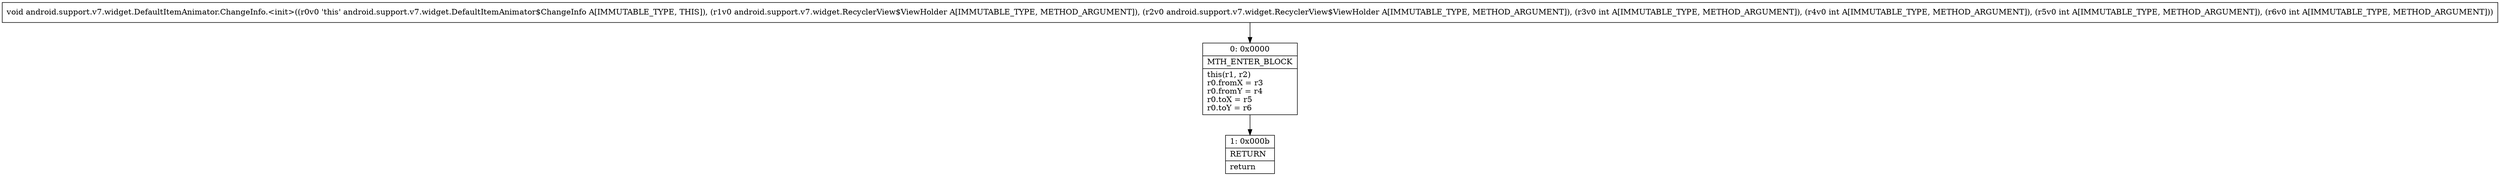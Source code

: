 digraph "CFG forandroid.support.v7.widget.DefaultItemAnimator.ChangeInfo.\<init\>(Landroid\/support\/v7\/widget\/RecyclerView$ViewHolder;Landroid\/support\/v7\/widget\/RecyclerView$ViewHolder;IIII)V" {
Node_0 [shape=record,label="{0\:\ 0x0000|MTH_ENTER_BLOCK\l|this(r1, r2)\lr0.fromX = r3\lr0.fromY = r4\lr0.toX = r5\lr0.toY = r6\l}"];
Node_1 [shape=record,label="{1\:\ 0x000b|RETURN\l|return\l}"];
MethodNode[shape=record,label="{void android.support.v7.widget.DefaultItemAnimator.ChangeInfo.\<init\>((r0v0 'this' android.support.v7.widget.DefaultItemAnimator$ChangeInfo A[IMMUTABLE_TYPE, THIS]), (r1v0 android.support.v7.widget.RecyclerView$ViewHolder A[IMMUTABLE_TYPE, METHOD_ARGUMENT]), (r2v0 android.support.v7.widget.RecyclerView$ViewHolder A[IMMUTABLE_TYPE, METHOD_ARGUMENT]), (r3v0 int A[IMMUTABLE_TYPE, METHOD_ARGUMENT]), (r4v0 int A[IMMUTABLE_TYPE, METHOD_ARGUMENT]), (r5v0 int A[IMMUTABLE_TYPE, METHOD_ARGUMENT]), (r6v0 int A[IMMUTABLE_TYPE, METHOD_ARGUMENT])) }"];
MethodNode -> Node_0;
Node_0 -> Node_1;
}

